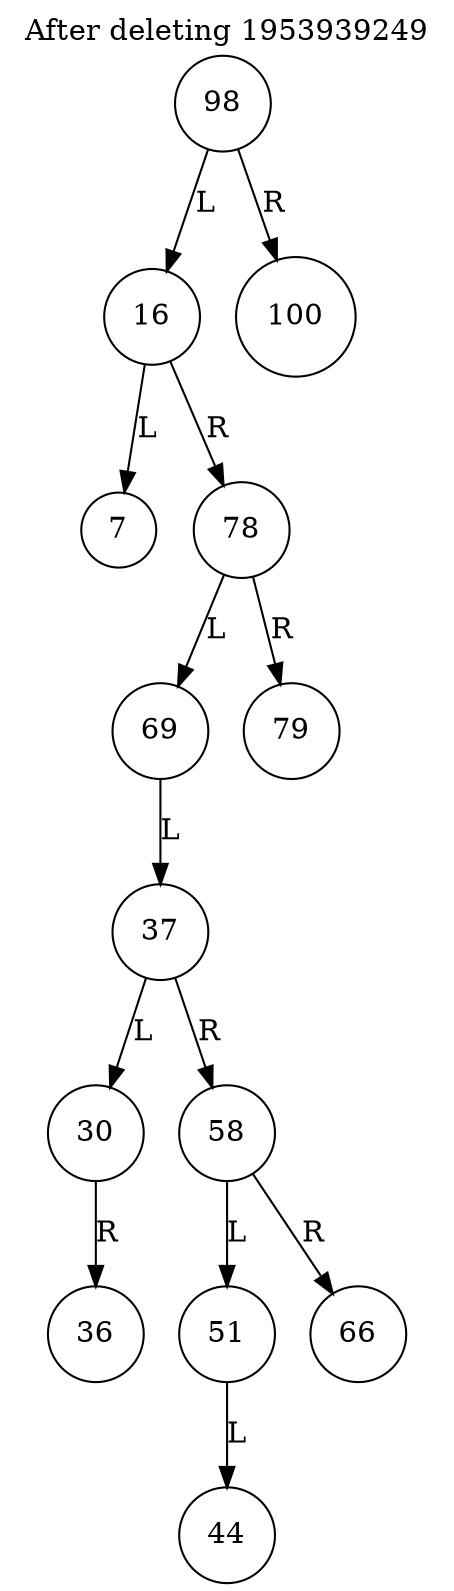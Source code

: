 digraph BinarySearchTree {
   labelloc="t";
   label="After deleting 1953939249";
   node [shape=circle];
   98 -> 16 [label="L"];
   16 -> 7 [label="L"];
   16 -> 78 [label="R"];
   78 -> 69 [label="L"];
   69 -> 37 [label="L"];
   37 -> 30 [label="L"];
   30 -> 36 [label="R"];
   37 -> 58 [label="R"];
   58 -> 51 [label="L"];
   51 -> 44 [label="L"];
   58 -> 66 [label="R"];
   78 -> 79 [label="R"];
   98 -> 100 [label="R"];
}
